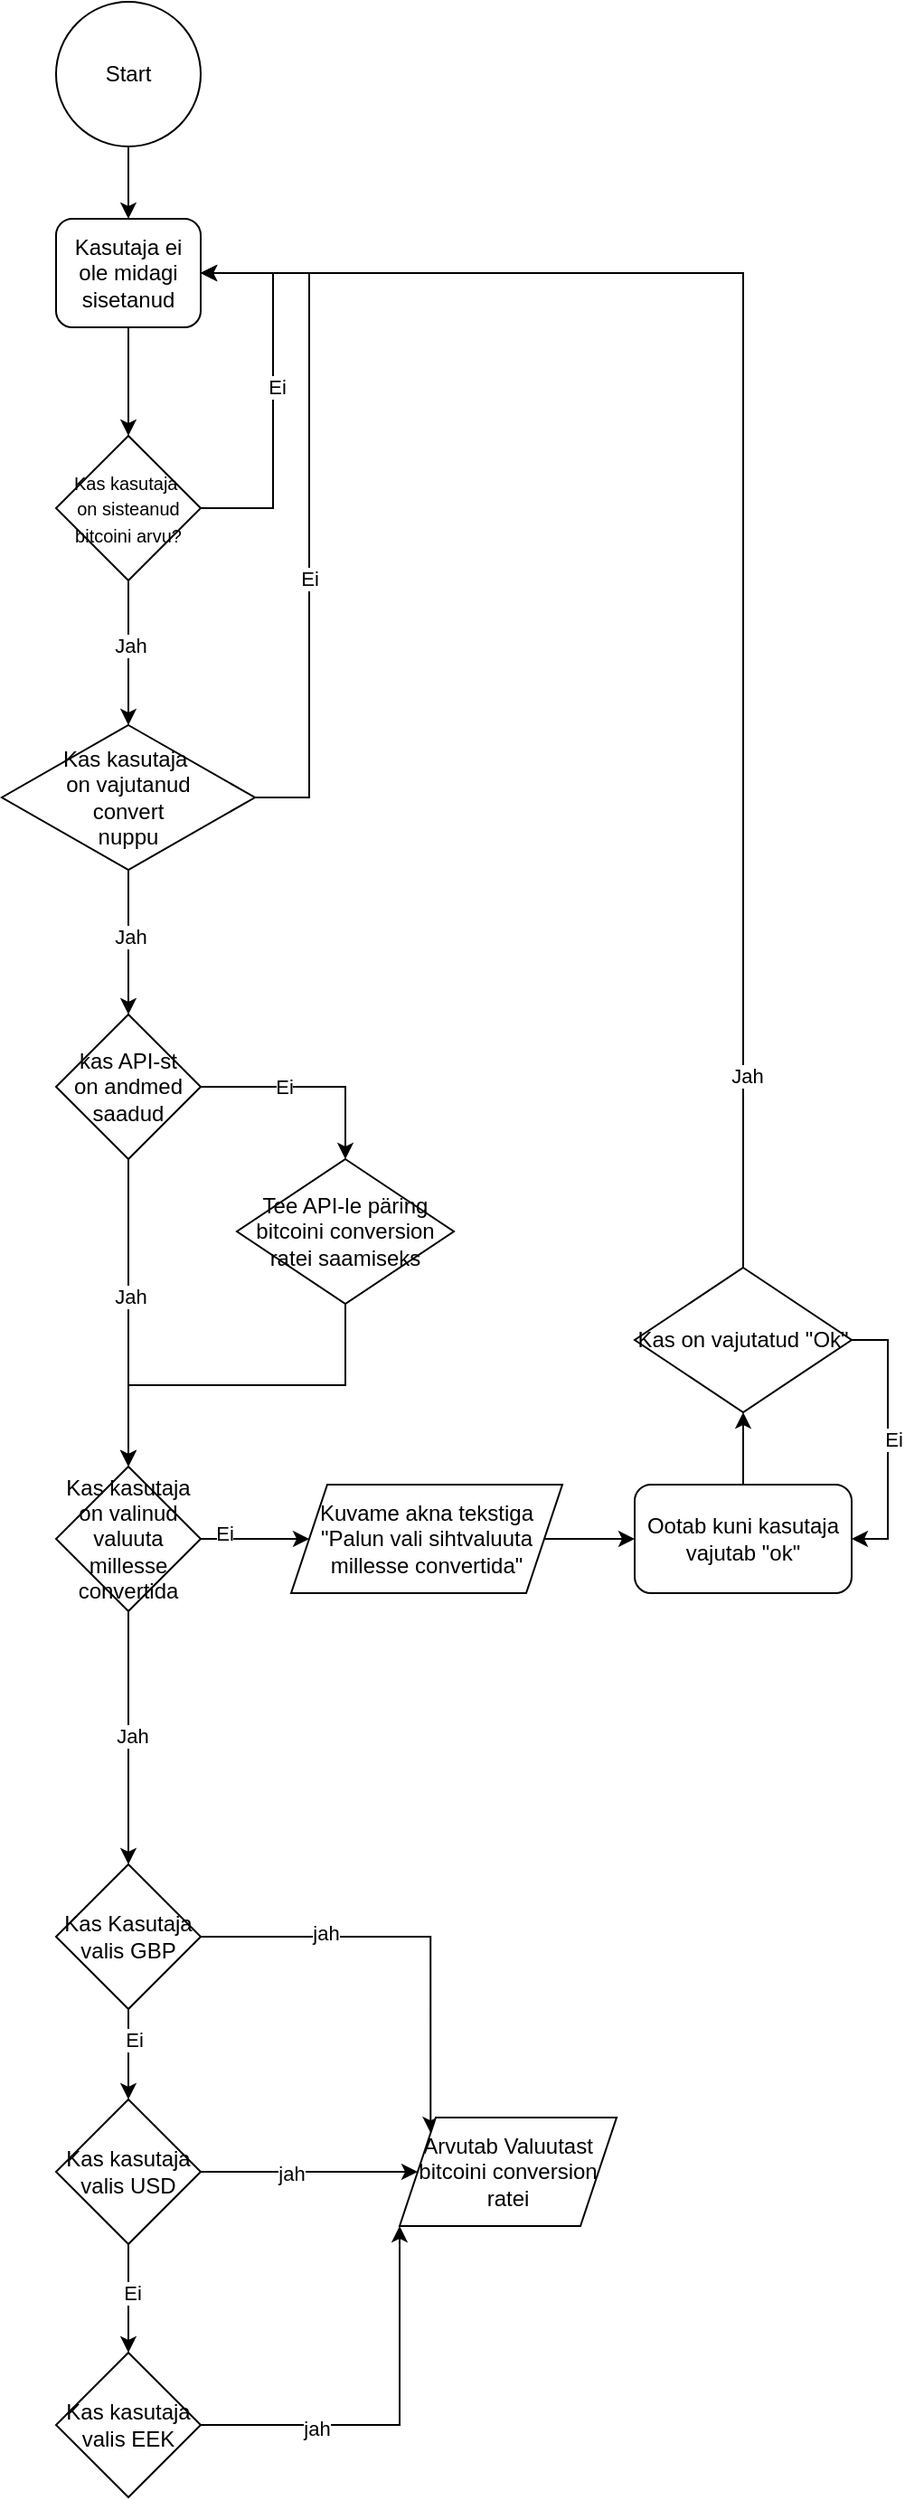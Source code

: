 <mxfile version="26.0.11">
  <diagram name="Leht-1" id="eJoqNK122mUWUW8sHj7z">
    <mxGraphModel dx="660" dy="929" grid="1" gridSize="10" guides="1" tooltips="1" connect="1" arrows="1" fold="1" page="1" pageScale="1" pageWidth="827" pageHeight="1169" math="0" shadow="0">
      <root>
        <mxCell id="0" />
        <mxCell id="1" parent="0" />
        <mxCell id="cOv50cUFgCnfF5_R6j7H-1" value="Start" style="ellipse;whiteSpace=wrap;html=1;" vertex="1" parent="1">
          <mxGeometry x="320" y="80" width="80" height="80" as="geometry" />
        </mxCell>
        <mxCell id="cOv50cUFgCnfF5_R6j7H-2" value="Kasutaja ei ole midagi sisetanud" style="rounded=1;whiteSpace=wrap;html=1;" vertex="1" parent="1">
          <mxGeometry x="320" y="200" width="80" height="60" as="geometry" />
        </mxCell>
        <mxCell id="cOv50cUFgCnfF5_R6j7H-6" style="edgeStyle=orthogonalEdgeStyle;rounded=0;orthogonalLoop=1;jettySize=auto;html=1;exitX=1;exitY=0.5;exitDx=0;exitDy=0;entryX=1;entryY=0.5;entryDx=0;entryDy=0;" edge="1" parent="1" source="cOv50cUFgCnfF5_R6j7H-3" target="cOv50cUFgCnfF5_R6j7H-2">
          <mxGeometry relative="1" as="geometry">
            <Array as="points">
              <mxPoint x="440" y="360" />
              <mxPoint x="440" y="230" />
            </Array>
          </mxGeometry>
        </mxCell>
        <mxCell id="cOv50cUFgCnfF5_R6j7H-7" value="Ei" style="edgeLabel;html=1;align=center;verticalAlign=middle;resizable=0;points=[];" vertex="1" connectable="0" parent="cOv50cUFgCnfF5_R6j7H-6">
          <mxGeometry x="0.021" y="-2" relative="1" as="geometry">
            <mxPoint as="offset" />
          </mxGeometry>
        </mxCell>
        <mxCell id="cOv50cUFgCnfF5_R6j7H-3" value="&lt;font style=&quot;font-size: 10px;&quot;&gt;Kas kasutaja&amp;nbsp;&lt;/font&gt;&lt;div&gt;&lt;font style=&quot;font-size: 10px;&quot;&gt;on sisteanud&lt;/font&gt;&lt;/div&gt;&lt;div&gt;&lt;font style=&quot;font-size: 10px;&quot;&gt;bitcoini arvu?&lt;/font&gt;&lt;/div&gt;" style="rhombus;whiteSpace=wrap;html=1;" vertex="1" parent="1">
          <mxGeometry x="320" y="320" width="80" height="80" as="geometry" />
        </mxCell>
        <mxCell id="cOv50cUFgCnfF5_R6j7H-4" value="" style="endArrow=classic;html=1;rounded=0;exitX=0.5;exitY=1;exitDx=0;exitDy=0;entryX=0.5;entryY=0;entryDx=0;entryDy=0;" edge="1" parent="1" source="cOv50cUFgCnfF5_R6j7H-1" target="cOv50cUFgCnfF5_R6j7H-2">
          <mxGeometry width="50" height="50" relative="1" as="geometry">
            <mxPoint x="420" y="280" as="sourcePoint" />
            <mxPoint x="470" y="230" as="targetPoint" />
          </mxGeometry>
        </mxCell>
        <mxCell id="cOv50cUFgCnfF5_R6j7H-5" value="" style="endArrow=classic;html=1;rounded=0;exitX=0.5;exitY=1;exitDx=0;exitDy=0;entryX=0.5;entryY=0;entryDx=0;entryDy=0;" edge="1" parent="1" source="cOv50cUFgCnfF5_R6j7H-2" target="cOv50cUFgCnfF5_R6j7H-3">
          <mxGeometry width="50" height="50" relative="1" as="geometry">
            <mxPoint x="420" y="300" as="sourcePoint" />
            <mxPoint x="470" y="250" as="targetPoint" />
          </mxGeometry>
        </mxCell>
        <mxCell id="cOv50cUFgCnfF5_R6j7H-12" style="edgeStyle=orthogonalEdgeStyle;rounded=0;orthogonalLoop=1;jettySize=auto;html=1;exitX=1;exitY=0.5;exitDx=0;exitDy=0;entryX=1;entryY=0.5;entryDx=0;entryDy=0;" edge="1" parent="1" source="cOv50cUFgCnfF5_R6j7H-9" target="cOv50cUFgCnfF5_R6j7H-2">
          <mxGeometry relative="1" as="geometry">
            <Array as="points">
              <mxPoint x="460" y="520" />
              <mxPoint x="460" y="230" />
            </Array>
          </mxGeometry>
        </mxCell>
        <mxCell id="cOv50cUFgCnfF5_R6j7H-13" value="Ei" style="edgeLabel;html=1;align=center;verticalAlign=middle;resizable=0;points=[];" vertex="1" connectable="0" parent="cOv50cUFgCnfF5_R6j7H-12">
          <mxGeometry x="-0.202" relative="1" as="geometry">
            <mxPoint as="offset" />
          </mxGeometry>
        </mxCell>
        <mxCell id="cOv50cUFgCnfF5_R6j7H-9" value="Kas kasutaja&amp;nbsp;&lt;div&gt;on vajutanud&lt;/div&gt;&lt;div&gt;convert&lt;/div&gt;&lt;div&gt;nuppu&lt;/div&gt;" style="rhombus;whiteSpace=wrap;html=1;" vertex="1" parent="1">
          <mxGeometry x="290" y="480" width="140" height="80" as="geometry" />
        </mxCell>
        <mxCell id="cOv50cUFgCnfF5_R6j7H-10" value="" style="endArrow=classic;html=1;rounded=0;exitX=0.5;exitY=1;exitDx=0;exitDy=0;entryX=0.5;entryY=0;entryDx=0;entryDy=0;" edge="1" parent="1" source="cOv50cUFgCnfF5_R6j7H-3" target="cOv50cUFgCnfF5_R6j7H-9">
          <mxGeometry width="50" height="50" relative="1" as="geometry">
            <mxPoint x="370" y="430" as="sourcePoint" />
            <mxPoint x="420" y="380" as="targetPoint" />
          </mxGeometry>
        </mxCell>
        <mxCell id="cOv50cUFgCnfF5_R6j7H-11" value="Jah" style="edgeLabel;html=1;align=center;verticalAlign=middle;resizable=0;points=[];" vertex="1" connectable="0" parent="cOv50cUFgCnfF5_R6j7H-10">
          <mxGeometry x="-0.097" y="1" relative="1" as="geometry">
            <mxPoint as="offset" />
          </mxGeometry>
        </mxCell>
        <mxCell id="cOv50cUFgCnfF5_R6j7H-14" value="kas API-st&lt;div&gt;on andmed&lt;/div&gt;&lt;div&gt;saadud&lt;/div&gt;" style="rhombus;whiteSpace=wrap;html=1;" vertex="1" parent="1">
          <mxGeometry x="320" y="640" width="80" height="80" as="geometry" />
        </mxCell>
        <mxCell id="cOv50cUFgCnfF5_R6j7H-17" value="" style="endArrow=classic;html=1;rounded=0;exitX=0.5;exitY=1;exitDx=0;exitDy=0;entryX=0.5;entryY=0;entryDx=0;entryDy=0;" edge="1" parent="1" source="cOv50cUFgCnfF5_R6j7H-9" target="cOv50cUFgCnfF5_R6j7H-14">
          <mxGeometry width="50" height="50" relative="1" as="geometry">
            <mxPoint x="420" y="560" as="sourcePoint" />
            <mxPoint x="470" y="510" as="targetPoint" />
          </mxGeometry>
        </mxCell>
        <mxCell id="cOv50cUFgCnfF5_R6j7H-18" value="Jah" style="edgeLabel;html=1;align=center;verticalAlign=middle;resizable=0;points=[];" vertex="1" connectable="0" parent="cOv50cUFgCnfF5_R6j7H-17">
          <mxGeometry x="-0.082" y="1" relative="1" as="geometry">
            <mxPoint as="offset" />
          </mxGeometry>
        </mxCell>
        <mxCell id="cOv50cUFgCnfF5_R6j7H-28" style="edgeStyle=orthogonalEdgeStyle;rounded=0;orthogonalLoop=1;jettySize=auto;html=1;exitX=0.5;exitY=1;exitDx=0;exitDy=0;entryX=0.5;entryY=0;entryDx=0;entryDy=0;" edge="1" parent="1" source="cOv50cUFgCnfF5_R6j7H-19" target="cOv50cUFgCnfF5_R6j7H-21">
          <mxGeometry relative="1" as="geometry" />
        </mxCell>
        <mxCell id="cOv50cUFgCnfF5_R6j7H-19" value="Tee API-le päring&lt;div&gt;bitcoini conversion ratei&amp;nbsp;&lt;span style=&quot;background-color: transparent; color: light-dark(rgb(0, 0, 0), rgb(255, 255, 255));&quot;&gt;saamiseks&lt;/span&gt;&lt;/div&gt;" style="rhombus;whiteSpace=wrap;html=1;" vertex="1" parent="1">
          <mxGeometry x="420" y="720" width="120" height="80" as="geometry" />
        </mxCell>
        <mxCell id="cOv50cUFgCnfF5_R6j7H-20" value="" style="endArrow=classic;html=1;rounded=0;exitX=1;exitY=0.5;exitDx=0;exitDy=0;entryX=0.5;entryY=0;entryDx=0;entryDy=0;" edge="1" parent="1" source="cOv50cUFgCnfF5_R6j7H-14" target="cOv50cUFgCnfF5_R6j7H-19">
          <mxGeometry width="50" height="50" relative="1" as="geometry">
            <mxPoint x="470" y="580" as="sourcePoint" />
            <mxPoint x="520" y="530" as="targetPoint" />
            <Array as="points">
              <mxPoint x="480" y="680" />
            </Array>
          </mxGeometry>
        </mxCell>
        <mxCell id="cOv50cUFgCnfF5_R6j7H-24" value="Ei" style="edgeLabel;html=1;align=center;verticalAlign=middle;resizable=0;points=[];" vertex="1" connectable="0" parent="cOv50cUFgCnfF5_R6j7H-20">
          <mxGeometry x="-0.235" relative="1" as="geometry">
            <mxPoint as="offset" />
          </mxGeometry>
        </mxCell>
        <mxCell id="cOv50cUFgCnfF5_R6j7H-30" style="edgeStyle=orthogonalEdgeStyle;rounded=0;orthogonalLoop=1;jettySize=auto;html=1;exitX=1;exitY=0.5;exitDx=0;exitDy=0;entryX=0;entryY=0.5;entryDx=0;entryDy=0;" edge="1" parent="1" source="cOv50cUFgCnfF5_R6j7H-21" target="cOv50cUFgCnfF5_R6j7H-29">
          <mxGeometry relative="1" as="geometry" />
        </mxCell>
        <mxCell id="cOv50cUFgCnfF5_R6j7H-40" value="Ei" style="edgeLabel;html=1;align=center;verticalAlign=middle;resizable=0;points=[];" vertex="1" connectable="0" parent="cOv50cUFgCnfF5_R6j7H-30">
          <mxGeometry x="-0.583" y="3" relative="1" as="geometry">
            <mxPoint as="offset" />
          </mxGeometry>
        </mxCell>
        <mxCell id="cOv50cUFgCnfF5_R6j7H-43" style="edgeStyle=orthogonalEdgeStyle;rounded=0;orthogonalLoop=1;jettySize=auto;html=1;exitX=0.5;exitY=1;exitDx=0;exitDy=0;entryX=0.5;entryY=0;entryDx=0;entryDy=0;" edge="1" parent="1" source="cOv50cUFgCnfF5_R6j7H-21" target="cOv50cUFgCnfF5_R6j7H-42">
          <mxGeometry relative="1" as="geometry" />
        </mxCell>
        <mxCell id="cOv50cUFgCnfF5_R6j7H-44" value="Jah" style="edgeLabel;html=1;align=center;verticalAlign=middle;resizable=0;points=[];" vertex="1" connectable="0" parent="cOv50cUFgCnfF5_R6j7H-43">
          <mxGeometry x="-0.021" y="2" relative="1" as="geometry">
            <mxPoint as="offset" />
          </mxGeometry>
        </mxCell>
        <mxCell id="cOv50cUFgCnfF5_R6j7H-21" value="Kas kasutaja&lt;div&gt;on valinud&lt;/div&gt;&lt;div&gt;valuuta millesse&lt;/div&gt;&lt;div&gt;convertida&lt;/div&gt;" style="rhombus;whiteSpace=wrap;html=1;" vertex="1" parent="1">
          <mxGeometry x="320" y="890" width="80" height="80" as="geometry" />
        </mxCell>
        <mxCell id="cOv50cUFgCnfF5_R6j7H-22" value="" style="endArrow=classic;html=1;rounded=0;exitX=0.5;exitY=1;exitDx=0;exitDy=0;entryX=0.5;entryY=0;entryDx=0;entryDy=0;" edge="1" parent="1" source="cOv50cUFgCnfF5_R6j7H-14" target="cOv50cUFgCnfF5_R6j7H-21">
          <mxGeometry width="50" height="50" relative="1" as="geometry">
            <mxPoint x="410" y="690" as="sourcePoint" />
            <mxPoint x="460" y="640" as="targetPoint" />
          </mxGeometry>
        </mxCell>
        <mxCell id="cOv50cUFgCnfF5_R6j7H-23" value="Jah" style="edgeLabel;html=1;align=center;verticalAlign=middle;resizable=0;points=[];" vertex="1" connectable="0" parent="cOv50cUFgCnfF5_R6j7H-22">
          <mxGeometry x="-0.107" y="1" relative="1" as="geometry">
            <mxPoint as="offset" />
          </mxGeometry>
        </mxCell>
        <mxCell id="cOv50cUFgCnfF5_R6j7H-33" style="edgeStyle=orthogonalEdgeStyle;rounded=0;orthogonalLoop=1;jettySize=auto;html=1;exitX=1;exitY=0.5;exitDx=0;exitDy=0;entryX=0;entryY=0.5;entryDx=0;entryDy=0;" edge="1" parent="1" source="cOv50cUFgCnfF5_R6j7H-29" target="cOv50cUFgCnfF5_R6j7H-31">
          <mxGeometry relative="1" as="geometry" />
        </mxCell>
        <mxCell id="cOv50cUFgCnfF5_R6j7H-29" value="Kuvame akna tekstiga &quot;Palun vali sihtvaluuta millesse convertida&quot;" style="shape=parallelogram;perimeter=parallelogramPerimeter;whiteSpace=wrap;html=1;fixedSize=1;" vertex="1" parent="1">
          <mxGeometry x="450" y="900" width="150" height="60" as="geometry" />
        </mxCell>
        <mxCell id="cOv50cUFgCnfF5_R6j7H-35" style="edgeStyle=orthogonalEdgeStyle;rounded=0;orthogonalLoop=1;jettySize=auto;html=1;exitX=0.5;exitY=0;exitDx=0;exitDy=0;entryX=0.5;entryY=1;entryDx=0;entryDy=0;" edge="1" parent="1" source="cOv50cUFgCnfF5_R6j7H-31" target="cOv50cUFgCnfF5_R6j7H-34">
          <mxGeometry relative="1" as="geometry" />
        </mxCell>
        <mxCell id="cOv50cUFgCnfF5_R6j7H-31" value="Ootab kuni kasutaja vajutab &quot;ok&quot;" style="rounded=1;whiteSpace=wrap;html=1;" vertex="1" parent="1">
          <mxGeometry x="640" y="900" width="120" height="60" as="geometry" />
        </mxCell>
        <mxCell id="cOv50cUFgCnfF5_R6j7H-36" style="edgeStyle=orthogonalEdgeStyle;rounded=0;orthogonalLoop=1;jettySize=auto;html=1;exitX=1;exitY=0.5;exitDx=0;exitDy=0;entryX=1;entryY=0.5;entryDx=0;entryDy=0;" edge="1" parent="1" source="cOv50cUFgCnfF5_R6j7H-34" target="cOv50cUFgCnfF5_R6j7H-31">
          <mxGeometry relative="1" as="geometry" />
        </mxCell>
        <mxCell id="cOv50cUFgCnfF5_R6j7H-39" value="Ei" style="edgeLabel;html=1;align=center;verticalAlign=middle;resizable=0;points=[];" vertex="1" connectable="0" parent="cOv50cUFgCnfF5_R6j7H-36">
          <mxGeometry x="-0.009" y="3" relative="1" as="geometry">
            <mxPoint as="offset" />
          </mxGeometry>
        </mxCell>
        <mxCell id="cOv50cUFgCnfF5_R6j7H-37" style="edgeStyle=orthogonalEdgeStyle;rounded=0;orthogonalLoop=1;jettySize=auto;html=1;exitX=0.5;exitY=0;exitDx=0;exitDy=0;entryX=1;entryY=0.5;entryDx=0;entryDy=0;" edge="1" parent="1" source="cOv50cUFgCnfF5_R6j7H-34" target="cOv50cUFgCnfF5_R6j7H-2">
          <mxGeometry relative="1" as="geometry" />
        </mxCell>
        <mxCell id="cOv50cUFgCnfF5_R6j7H-38" value="Jah" style="edgeLabel;html=1;align=center;verticalAlign=middle;resizable=0;points=[];" vertex="1" connectable="0" parent="cOv50cUFgCnfF5_R6j7H-37">
          <mxGeometry x="-0.749" y="-2" relative="1" as="geometry">
            <mxPoint as="offset" />
          </mxGeometry>
        </mxCell>
        <mxCell id="cOv50cUFgCnfF5_R6j7H-34" value="Kas on vajutatud &quot;Ok&quot;" style="rhombus;whiteSpace=wrap;html=1;" vertex="1" parent="1">
          <mxGeometry x="640" y="780" width="120" height="80" as="geometry" />
        </mxCell>
        <mxCell id="cOv50cUFgCnfF5_R6j7H-52" style="edgeStyle=orthogonalEdgeStyle;rounded=0;orthogonalLoop=1;jettySize=auto;html=1;exitX=0.5;exitY=1;exitDx=0;exitDy=0;entryX=0.5;entryY=0;entryDx=0;entryDy=0;" edge="1" parent="1" source="cOv50cUFgCnfF5_R6j7H-42" target="cOv50cUFgCnfF5_R6j7H-50">
          <mxGeometry relative="1" as="geometry" />
        </mxCell>
        <mxCell id="cOv50cUFgCnfF5_R6j7H-57" value="Ei" style="edgeLabel;html=1;align=center;verticalAlign=middle;resizable=0;points=[];" vertex="1" connectable="0" parent="cOv50cUFgCnfF5_R6j7H-52">
          <mxGeometry x="-0.327" y="3" relative="1" as="geometry">
            <mxPoint as="offset" />
          </mxGeometry>
        </mxCell>
        <mxCell id="cOv50cUFgCnfF5_R6j7H-60" style="edgeStyle=orthogonalEdgeStyle;rounded=0;orthogonalLoop=1;jettySize=auto;html=1;exitX=1;exitY=0.5;exitDx=0;exitDy=0;entryX=0;entryY=0;entryDx=0;entryDy=0;" edge="1" parent="1" source="cOv50cUFgCnfF5_R6j7H-42" target="cOv50cUFgCnfF5_R6j7H-56">
          <mxGeometry relative="1" as="geometry" />
        </mxCell>
        <mxCell id="cOv50cUFgCnfF5_R6j7H-62" value="jah" style="edgeLabel;html=1;align=center;verticalAlign=middle;resizable=0;points=[];" vertex="1" connectable="0" parent="cOv50cUFgCnfF5_R6j7H-60">
          <mxGeometry x="-0.42" y="2" relative="1" as="geometry">
            <mxPoint as="offset" />
          </mxGeometry>
        </mxCell>
        <mxCell id="cOv50cUFgCnfF5_R6j7H-42" value="Kas Kasutaja valis GBP" style="rhombus;whiteSpace=wrap;html=1;" vertex="1" parent="1">
          <mxGeometry x="320" y="1110" width="80" height="80" as="geometry" />
        </mxCell>
        <mxCell id="cOv50cUFgCnfF5_R6j7H-53" style="edgeStyle=orthogonalEdgeStyle;rounded=0;orthogonalLoop=1;jettySize=auto;html=1;exitX=0.5;exitY=1;exitDx=0;exitDy=0;entryX=0.5;entryY=0;entryDx=0;entryDy=0;" edge="1" parent="1" source="cOv50cUFgCnfF5_R6j7H-50" target="cOv50cUFgCnfF5_R6j7H-51">
          <mxGeometry relative="1" as="geometry" />
        </mxCell>
        <mxCell id="cOv50cUFgCnfF5_R6j7H-58" value="Ei" style="edgeLabel;html=1;align=center;verticalAlign=middle;resizable=0;points=[];" vertex="1" connectable="0" parent="cOv50cUFgCnfF5_R6j7H-53">
          <mxGeometry x="-0.106" y="2" relative="1" as="geometry">
            <mxPoint as="offset" />
          </mxGeometry>
        </mxCell>
        <mxCell id="cOv50cUFgCnfF5_R6j7H-59" style="edgeStyle=orthogonalEdgeStyle;rounded=0;orthogonalLoop=1;jettySize=auto;html=1;exitX=1;exitY=0.5;exitDx=0;exitDy=0;entryX=0;entryY=0.5;entryDx=0;entryDy=0;" edge="1" parent="1" source="cOv50cUFgCnfF5_R6j7H-50" target="cOv50cUFgCnfF5_R6j7H-56">
          <mxGeometry relative="1" as="geometry" />
        </mxCell>
        <mxCell id="cOv50cUFgCnfF5_R6j7H-63" value="jah" style="edgeLabel;html=1;align=center;verticalAlign=middle;resizable=0;points=[];" vertex="1" connectable="0" parent="cOv50cUFgCnfF5_R6j7H-59">
          <mxGeometry x="-0.167" y="-1" relative="1" as="geometry">
            <mxPoint as="offset" />
          </mxGeometry>
        </mxCell>
        <mxCell id="cOv50cUFgCnfF5_R6j7H-50" value="Kas kasutaja valis USD" style="rhombus;whiteSpace=wrap;html=1;" vertex="1" parent="1">
          <mxGeometry x="320" y="1240" width="80" height="80" as="geometry" />
        </mxCell>
        <mxCell id="cOv50cUFgCnfF5_R6j7H-61" style="edgeStyle=orthogonalEdgeStyle;rounded=0;orthogonalLoop=1;jettySize=auto;html=1;exitX=1;exitY=0.5;exitDx=0;exitDy=0;entryX=0;entryY=1;entryDx=0;entryDy=0;" edge="1" parent="1" source="cOv50cUFgCnfF5_R6j7H-51" target="cOv50cUFgCnfF5_R6j7H-56">
          <mxGeometry relative="1" as="geometry" />
        </mxCell>
        <mxCell id="cOv50cUFgCnfF5_R6j7H-64" value="jah" style="edgeLabel;html=1;align=center;verticalAlign=middle;resizable=0;points=[];" vertex="1" connectable="0" parent="cOv50cUFgCnfF5_R6j7H-61">
          <mxGeometry x="-0.424" y="-2" relative="1" as="geometry">
            <mxPoint as="offset" />
          </mxGeometry>
        </mxCell>
        <mxCell id="cOv50cUFgCnfF5_R6j7H-51" value="Kas kasutaja valis EEK" style="rhombus;whiteSpace=wrap;html=1;" vertex="1" parent="1">
          <mxGeometry x="320" y="1380" width="80" height="80" as="geometry" />
        </mxCell>
        <mxCell id="cOv50cUFgCnfF5_R6j7H-56" value="Arvutab Valuutast bitcoini conversion ratei" style="shape=parallelogram;perimeter=parallelogramPerimeter;whiteSpace=wrap;html=1;fixedSize=1;" vertex="1" parent="1">
          <mxGeometry x="510" y="1250" width="120" height="60" as="geometry" />
        </mxCell>
      </root>
    </mxGraphModel>
  </diagram>
</mxfile>
